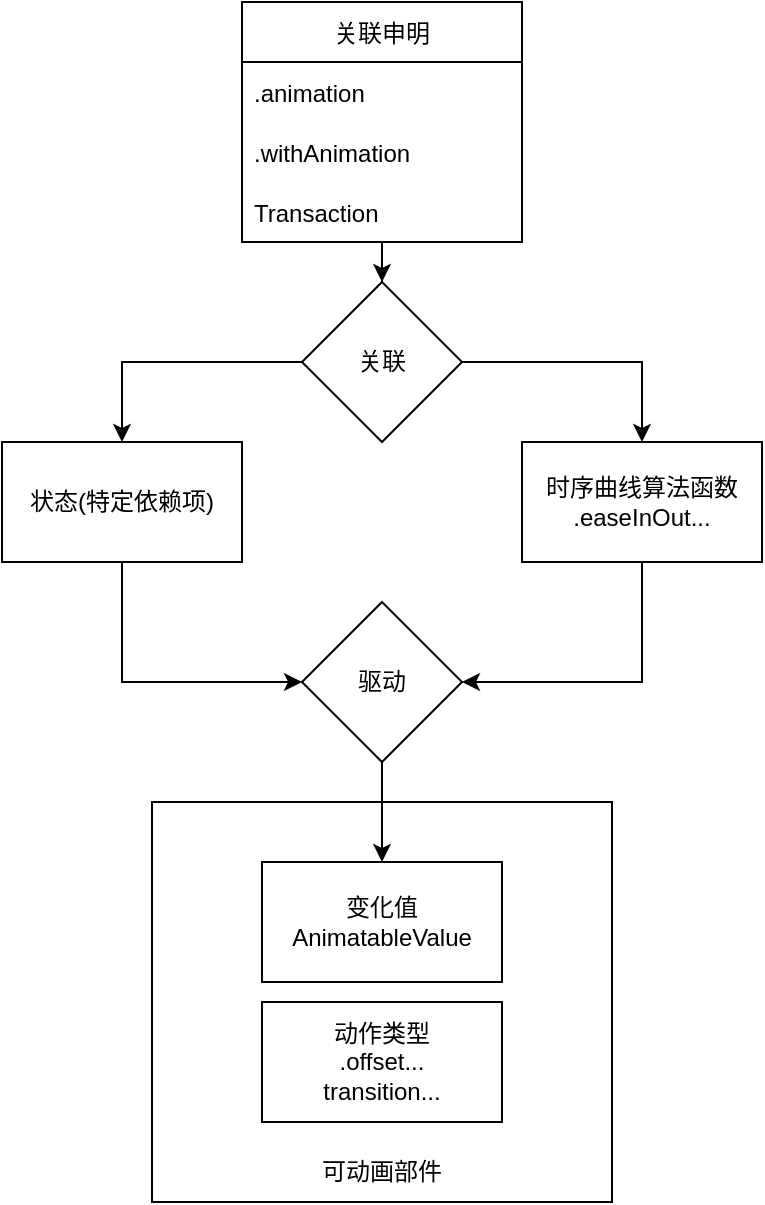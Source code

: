 <mxfile version="18.0.1" type="github">
  <diagram id="Vxue4N-R4RT3VrdIMuWQ" name="Page-1">
    <mxGraphModel dx="1129" dy="762" grid="1" gridSize="10" guides="1" tooltips="1" connect="1" arrows="1" fold="1" page="1" pageScale="1" pageWidth="850" pageHeight="1100" math="0" shadow="0">
      <root>
        <mxCell id="0" />
        <mxCell id="1" parent="0" />
        <mxCell id="zyquF97U4WCd653vqHhR-13" value="" style="rounded=0;whiteSpace=wrap;html=1;" vertex="1" parent="1">
          <mxGeometry x="275" y="420" width="230" height="200" as="geometry" />
        </mxCell>
        <mxCell id="zyquF97U4WCd653vqHhR-15" value="" style="edgeStyle=orthogonalEdgeStyle;rounded=0;orthogonalLoop=1;jettySize=auto;html=1;" edge="1" parent="1" source="zyquF97U4WCd653vqHhR-2" target="zyquF97U4WCd653vqHhR-10">
          <mxGeometry relative="1" as="geometry" />
        </mxCell>
        <mxCell id="zyquF97U4WCd653vqHhR-2" value="关联申明" style="swimlane;fontStyle=0;childLayout=stackLayout;horizontal=1;startSize=30;horizontalStack=0;resizeParent=1;resizeParentMax=0;resizeLast=0;collapsible=1;marginBottom=0;" vertex="1" parent="1">
          <mxGeometry x="320" y="20" width="140" height="120" as="geometry" />
        </mxCell>
        <mxCell id="zyquF97U4WCd653vqHhR-3" value=".animation" style="text;strokeColor=none;fillColor=none;align=left;verticalAlign=middle;spacingLeft=4;spacingRight=4;overflow=hidden;points=[[0,0.5],[1,0.5]];portConstraint=eastwest;rotatable=0;" vertex="1" parent="zyquF97U4WCd653vqHhR-2">
          <mxGeometry y="30" width="140" height="30" as="geometry" />
        </mxCell>
        <mxCell id="zyquF97U4WCd653vqHhR-4" value=".withAnimation" style="text;strokeColor=none;fillColor=none;align=left;verticalAlign=middle;spacingLeft=4;spacingRight=4;overflow=hidden;points=[[0,0.5],[1,0.5]];portConstraint=eastwest;rotatable=0;" vertex="1" parent="zyquF97U4WCd653vqHhR-2">
          <mxGeometry y="60" width="140" height="30" as="geometry" />
        </mxCell>
        <mxCell id="zyquF97U4WCd653vqHhR-5" value="Transaction" style="text;strokeColor=none;fillColor=none;align=left;verticalAlign=middle;spacingLeft=4;spacingRight=4;overflow=hidden;points=[[0,0.5],[1,0.5]];portConstraint=eastwest;rotatable=0;" vertex="1" parent="zyquF97U4WCd653vqHhR-2">
          <mxGeometry y="90" width="140" height="30" as="geometry" />
        </mxCell>
        <mxCell id="zyquF97U4WCd653vqHhR-18" style="edgeStyle=orthogonalEdgeStyle;rounded=0;orthogonalLoop=1;jettySize=auto;html=1;exitX=0.5;exitY=1;exitDx=0;exitDy=0;entryX=0;entryY=0.5;entryDx=0;entryDy=0;" edge="1" parent="1" source="zyquF97U4WCd653vqHhR-6" target="zyquF97U4WCd653vqHhR-11">
          <mxGeometry relative="1" as="geometry" />
        </mxCell>
        <mxCell id="zyquF97U4WCd653vqHhR-6" value="状态(&lt;span style=&quot;font-size: 12px; text-align: start;&quot;&gt;特定依赖项)&lt;/span&gt;" style="rounded=0;whiteSpace=wrap;html=1;fontSize=12;fontFamily=Helvetica;" vertex="1" parent="1">
          <mxGeometry x="200" y="240" width="120" height="60" as="geometry" />
        </mxCell>
        <mxCell id="zyquF97U4WCd653vqHhR-19" style="edgeStyle=orthogonalEdgeStyle;rounded=0;orthogonalLoop=1;jettySize=auto;html=1;exitX=0.5;exitY=1;exitDx=0;exitDy=0;entryX=1;entryY=0.5;entryDx=0;entryDy=0;" edge="1" parent="1" source="zyquF97U4WCd653vqHhR-7" target="zyquF97U4WCd653vqHhR-11">
          <mxGeometry relative="1" as="geometry" />
        </mxCell>
        <mxCell id="zyquF97U4WCd653vqHhR-7" value="&lt;span style=&quot;text-align: start;&quot; data-reactroot=&quot;&quot; class=&quot;notion-enable-hover&quot; data-token-index=&quot;0&quot;&gt;时序曲线算法函数&lt;br&gt;.easeInOut...&lt;br&gt;&lt;/span&gt;" style="rounded=0;whiteSpace=wrap;html=1;fontStyle=0" vertex="1" parent="1">
          <mxGeometry x="460" y="240" width="120" height="60" as="geometry" />
        </mxCell>
        <mxCell id="zyquF97U4WCd653vqHhR-8" value="变化值&lt;br&gt;AnimatableValue" style="rounded=0;whiteSpace=wrap;html=1;" vertex="1" parent="1">
          <mxGeometry x="330" y="450" width="120" height="60" as="geometry" />
        </mxCell>
        <mxCell id="zyquF97U4WCd653vqHhR-9" value="动作类型&lt;br&gt;.offset&lt;span style=&quot;white-space: pre;&quot;&gt;...&lt;br/&gt;transition...&lt;br/&gt;&lt;/span&gt;" style="rounded=0;whiteSpace=wrap;html=1;" vertex="1" parent="1">
          <mxGeometry x="330" y="520" width="120" height="60" as="geometry" />
        </mxCell>
        <mxCell id="zyquF97U4WCd653vqHhR-16" style="edgeStyle=orthogonalEdgeStyle;rounded=0;orthogonalLoop=1;jettySize=auto;html=1;entryX=0.5;entryY=0;entryDx=0;entryDy=0;" edge="1" parent="1" source="zyquF97U4WCd653vqHhR-10" target="zyquF97U4WCd653vqHhR-6">
          <mxGeometry relative="1" as="geometry" />
        </mxCell>
        <mxCell id="zyquF97U4WCd653vqHhR-17" style="edgeStyle=orthogonalEdgeStyle;rounded=0;orthogonalLoop=1;jettySize=auto;html=1;entryX=0.5;entryY=0;entryDx=0;entryDy=0;" edge="1" parent="1" source="zyquF97U4WCd653vqHhR-10" target="zyquF97U4WCd653vqHhR-7">
          <mxGeometry relative="1" as="geometry" />
        </mxCell>
        <mxCell id="zyquF97U4WCd653vqHhR-10" value="关联" style="rhombus;whiteSpace=wrap;html=1;" vertex="1" parent="1">
          <mxGeometry x="350" y="160" width="80" height="80" as="geometry" />
        </mxCell>
        <mxCell id="zyquF97U4WCd653vqHhR-20" style="edgeStyle=orthogonalEdgeStyle;rounded=0;orthogonalLoop=1;jettySize=auto;html=1;exitX=0.5;exitY=1;exitDx=0;exitDy=0;entryX=0.5;entryY=0;entryDx=0;entryDy=0;" edge="1" parent="1" source="zyquF97U4WCd653vqHhR-11" target="zyquF97U4WCd653vqHhR-8">
          <mxGeometry relative="1" as="geometry" />
        </mxCell>
        <mxCell id="zyquF97U4WCd653vqHhR-11" value="驱动" style="rhombus;whiteSpace=wrap;html=1;" vertex="1" parent="1">
          <mxGeometry x="350" y="320" width="80" height="80" as="geometry" />
        </mxCell>
        <mxCell id="zyquF97U4WCd653vqHhR-14" value="可动画部件" style="text;html=1;strokeColor=none;fillColor=none;align=center;verticalAlign=middle;whiteSpace=wrap;rounded=0;" vertex="1" parent="1">
          <mxGeometry x="345" y="590" width="90" height="30" as="geometry" />
        </mxCell>
      </root>
    </mxGraphModel>
  </diagram>
</mxfile>
